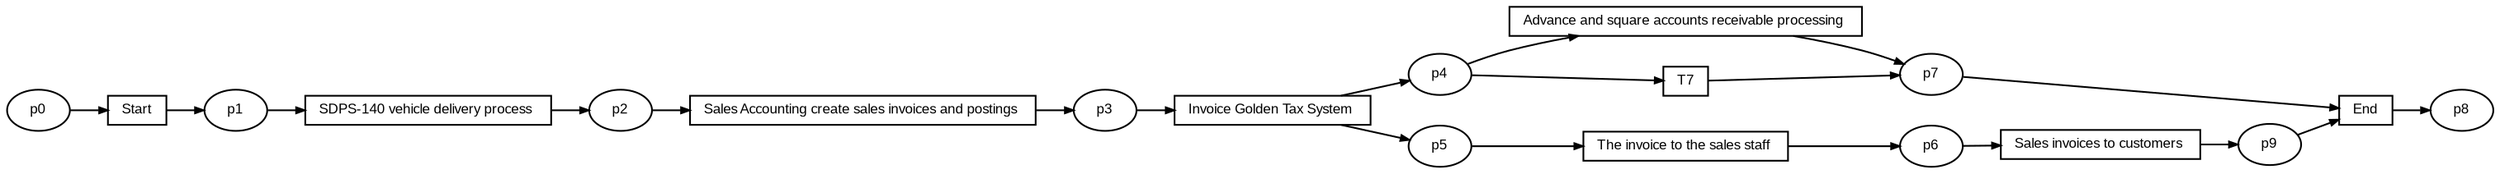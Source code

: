 digraph G {ranksep=".3"; fontsize="8"; remincross=true; margin="0.0,0.0"; fontname="Arial";rankdir="LR"; 
edge [arrowsize="0.5"];
node [height=".2",width=".2",fontname="Arial",fontsize="8"];
t0 [shape="box",label="Start"];
t1 [shape="box",label="SDPS-140 vehicle delivery process "];
t2 [shape="box",label="Sales Accounting create sales invoices and postings "];
t3 [shape="box",label="Invoice Golden Tax System "];
t4 [shape="box",label="The invoice to the sales staff "];
t5 [shape="box",label="Sales invoices to customers "];
t6 [shape="box",label="Advance and square accounts receivable processing "];
t7 [shape="box",label="T7"];
t8 [shape="box",label="End"];
p0 [shape="oval",label="p0"];
p1 [shape="oval",label="p1"];
p2 [shape="oval",label="p2"];
p3 [shape="oval",label="p3"];
p4 [shape="oval",label="p4"];
p5 [shape="oval",label="p5"];
p6 [shape="oval",label="p6"];
p7 [shape="oval",label="p7"];
p8 [shape="oval",label="p8"];
p9 [shape="oval",label="p9"];
t7 -> p7[label=""];
t5 -> p9[label=""];
p7 -> t8[label=""];
t6 -> p7[label=""];
p0 -> t0[label=""];
p6 -> t5[label=""];
p3 -> t3[label=""];
p4 -> t6[label=""];
t3 -> p4[label=""];
p5 -> t4[label=""];
p4 -> t7[label=""];
t3 -> p5[label=""];
t4 -> p6[label=""];
t0 -> p1[label=""];
p1 -> t1[label=""];
t8 -> p8[label=""];
p2 -> t2[label=""];
t1 -> p2[label=""];
p9 -> t8[label=""];
t2 -> p3[label=""];
}
